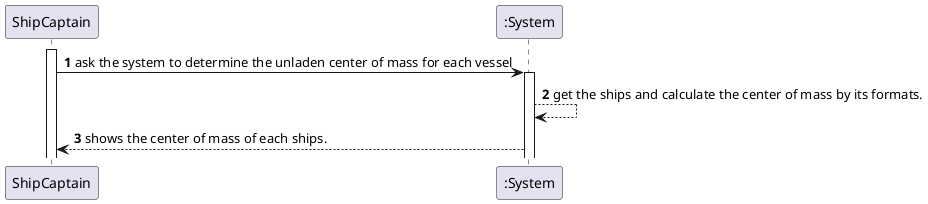 @startuml
'https://plantuml.com/sequence-diagram
participant ShipCaptain as SC
participant ":System" as S
autonumber
activate SC
SC->S   : ask the system to determine the unladen center of mass for each vessel
activate S
S-->S   : get the ships and calculate the center of mass by its formats.
S--> SC : shows the center of mass of each ships.
@enduml